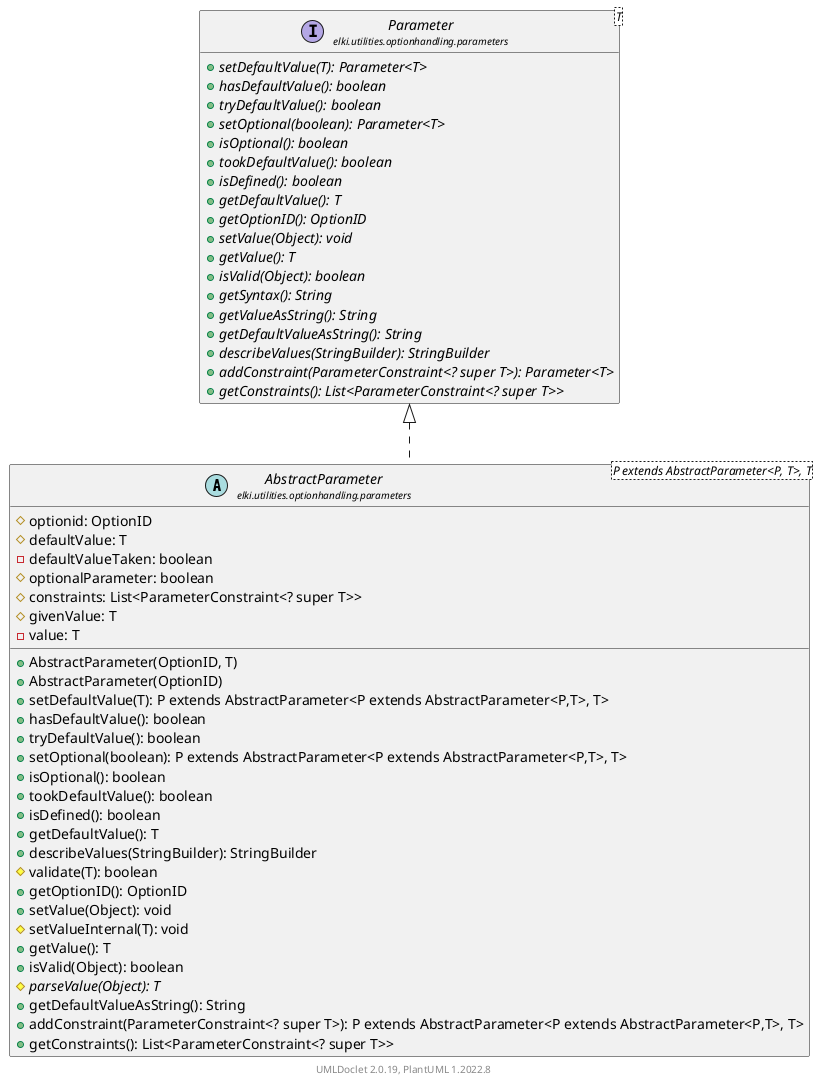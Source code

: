 @startuml
    remove .*\.(Instance|Par|Parameterizer|Factory)$
    set namespaceSeparator none
    hide empty fields
    hide empty methods

    abstract class "<size:14>AbstractParameter\n<size:10>elki.utilities.optionhandling.parameters" as elki.utilities.optionhandling.parameters.AbstractParameter<P extends AbstractParameter<P, T>, T> [[AbstractParameter.html]] {
        #optionid: OptionID
        #defaultValue: T
        -defaultValueTaken: boolean
        #optionalParameter: boolean
        #constraints: List<ParameterConstraint<? super T>>
        #givenValue: T
        -value: T
        +AbstractParameter(OptionID, T)
        +AbstractParameter(OptionID)
        +setDefaultValue(T): P extends AbstractParameter<P extends AbstractParameter<P,T>, T>
        +hasDefaultValue(): boolean
        +tryDefaultValue(): boolean
        +setOptional(boolean): P extends AbstractParameter<P extends AbstractParameter<P,T>, T>
        +isOptional(): boolean
        +tookDefaultValue(): boolean
        +isDefined(): boolean
        +getDefaultValue(): T
        +describeValues(StringBuilder): StringBuilder
        #validate(T): boolean
        +getOptionID(): OptionID
        +setValue(Object): void
        #setValueInternal(T): void
        +getValue(): T
        +isValid(Object): boolean
        {abstract} #parseValue(Object): T
        +getDefaultValueAsString(): String
        +addConstraint(ParameterConstraint<? super T>): P extends AbstractParameter<P extends AbstractParameter<P,T>, T>
        +getConstraints(): List<ParameterConstraint<? super T>>
    }

    interface "<size:14>Parameter\n<size:10>elki.utilities.optionhandling.parameters" as elki.utilities.optionhandling.parameters.Parameter<T> [[Parameter.html]] {
        {abstract} +setDefaultValue(T): Parameter<T>
        {abstract} +hasDefaultValue(): boolean
        {abstract} +tryDefaultValue(): boolean
        {abstract} +setOptional(boolean): Parameter<T>
        {abstract} +isOptional(): boolean
        {abstract} +tookDefaultValue(): boolean
        {abstract} +isDefined(): boolean
        {abstract} +getDefaultValue(): T
        {abstract} +getOptionID(): OptionID
        {abstract} +setValue(Object): void
        {abstract} +getValue(): T
        {abstract} +isValid(Object): boolean
        {abstract} +getSyntax(): String
        {abstract} +getValueAsString(): String
        {abstract} +getDefaultValueAsString(): String
        {abstract} +describeValues(StringBuilder): StringBuilder
        {abstract} +addConstraint(ParameterConstraint<? super T>): Parameter<T>
        {abstract} +getConstraints(): List<ParameterConstraint<? super T>>
    }

    elki.utilities.optionhandling.parameters.Parameter <|.. elki.utilities.optionhandling.parameters.AbstractParameter

    center footer UMLDoclet 2.0.19, PlantUML 1.2022.8
@enduml
